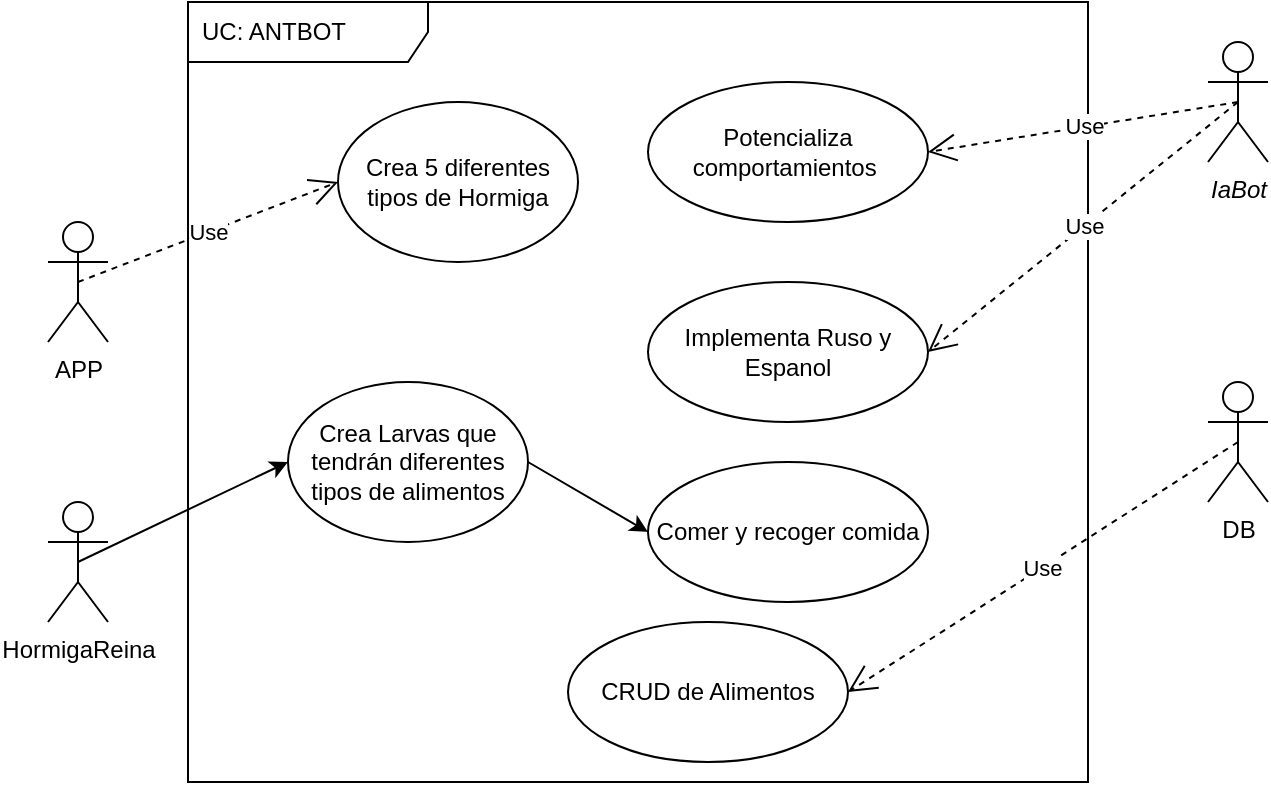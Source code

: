 <mxfile>
    <diagram id="_Y_dve3ekHVDtDZEjBDp" name="Page-1">
        <mxGraphModel dx="1040" dy="464" grid="1" gridSize="10" guides="1" tooltips="1" connect="1" arrows="1" fold="1" page="1" pageScale="1" pageWidth="850" pageHeight="1100" math="0" shadow="0">
            <root>
                <mxCell id="0"/>
                <mxCell id="1" parent="0"/>
                <mxCell id="2" value="UC: ANTBOT" style="shape=umlFrame;whiteSpace=wrap;html=1;width=120;height=30;boundedLbl=1;verticalAlign=middle;align=left;spacingLeft=5;" parent="1" vertex="1">
                    <mxGeometry x="230" y="110" width="450" height="390" as="geometry"/>
                </mxCell>
                <mxCell id="9" value="Potencializa comportamientos&amp;nbsp;" style="ellipse;whiteSpace=wrap;html=1;" parent="1" vertex="1">
                    <mxGeometry x="460" y="150" width="140" height="70" as="geometry"/>
                </mxCell>
                <mxCell id="11" value="APP" style="shape=umlActor;verticalLabelPosition=bottom;verticalAlign=top;html=1;" parent="1" vertex="1">
                    <mxGeometry x="160" y="220" width="30" height="60" as="geometry"/>
                </mxCell>
                <mxCell id="20" value="DB" style="shape=umlActor;verticalLabelPosition=bottom;verticalAlign=top;html=1;" parent="1" vertex="1">
                    <mxGeometry x="740" y="300" width="30" height="60" as="geometry"/>
                </mxCell>
                <mxCell id="25" value="Crea 5 diferentes tipos de Hormiga" style="ellipse;whiteSpace=wrap;html=1;" parent="1" vertex="1">
                    <mxGeometry x="305" y="160" width="120" height="80" as="geometry"/>
                </mxCell>
                <mxCell id="29" value="CRUD de Alimentos" style="ellipse;whiteSpace=wrap;html=1;" parent="1" vertex="1">
                    <mxGeometry x="420" y="420" width="140" height="70" as="geometry"/>
                </mxCell>
                <mxCell id="32" value="Use" style="endArrow=open;endSize=12;dashed=1;html=1;exitX=0.5;exitY=0.5;exitDx=0;exitDy=0;exitPerimeter=0;entryX=0;entryY=0.5;entryDx=0;entryDy=0;" parent="1" source="11" target="25" edge="1">
                    <mxGeometry width="160" relative="1" as="geometry">
                        <mxPoint x="150" y="390" as="sourcePoint"/>
                        <mxPoint x="310" y="390" as="targetPoint"/>
                    </mxGeometry>
                </mxCell>
                <mxCell id="35" value="Use" style="endArrow=open;endSize=12;dashed=1;html=1;exitX=0.5;exitY=0.5;exitDx=0;exitDy=0;exitPerimeter=0;entryX=1;entryY=0.5;entryDx=0;entryDy=0;" parent="1" source="20" target="29" edge="1">
                    <mxGeometry width="160" relative="1" as="geometry">
                        <mxPoint x="670" y="320" as="sourcePoint"/>
                        <mxPoint x="830" y="320" as="targetPoint"/>
                    </mxGeometry>
                </mxCell>
                <mxCell id="41" value="&lt;i&gt;IaBot&lt;/i&gt;" style="shape=umlActor;verticalLabelPosition=bottom;verticalAlign=top;html=1;" parent="1" vertex="1">
                    <mxGeometry x="740" y="130" width="30" height="60" as="geometry"/>
                </mxCell>
                <mxCell id="42" value="Use" style="endArrow=open;endSize=12;dashed=1;html=1;exitX=0.5;exitY=0.5;exitDx=0;exitDy=0;exitPerimeter=0;entryX=1;entryY=0.5;entryDx=0;entryDy=0;" parent="1" source="41" target="9" edge="1">
                    <mxGeometry width="160" relative="1" as="geometry">
                        <mxPoint x="765" y="230" as="sourcePoint"/>
                        <mxPoint x="580" y="425" as="targetPoint"/>
                    </mxGeometry>
                </mxCell>
                <mxCell id="60" style="edgeStyle=none;html=1;exitX=0.5;exitY=0.5;exitDx=0;exitDy=0;exitPerimeter=0;entryX=0;entryY=0.5;entryDx=0;entryDy=0;" edge="1" parent="1" source="55" target="59">
                    <mxGeometry relative="1" as="geometry"/>
                </mxCell>
                <mxCell id="55" value="HormigaReina" style="shape=umlActor;verticalLabelPosition=bottom;verticalAlign=top;html=1;" vertex="1" parent="1">
                    <mxGeometry x="160" y="360" width="30" height="60" as="geometry"/>
                </mxCell>
                <mxCell id="57" value="Implementa Ruso y Espanol" style="ellipse;whiteSpace=wrap;html=1;" vertex="1" parent="1">
                    <mxGeometry x="460" y="250" width="140" height="70" as="geometry"/>
                </mxCell>
                <mxCell id="58" value="Use" style="endArrow=open;endSize=12;dashed=1;html=1;exitX=0.5;exitY=0.5;exitDx=0;exitDy=0;exitPerimeter=0;entryX=1;entryY=0.5;entryDx=0;entryDy=0;" edge="1" parent="1" source="41" target="57">
                    <mxGeometry width="160" relative="1" as="geometry">
                        <mxPoint x="765" y="170" as="sourcePoint"/>
                        <mxPoint x="610" y="195" as="targetPoint"/>
                    </mxGeometry>
                </mxCell>
                <mxCell id="62" style="edgeStyle=none;html=1;exitX=1;exitY=0.5;exitDx=0;exitDy=0;entryX=0;entryY=0.5;entryDx=0;entryDy=0;" edge="1" parent="1" source="59" target="61">
                    <mxGeometry relative="1" as="geometry"/>
                </mxCell>
                <mxCell id="59" value="Crea Larvas que tendrán diferentes tipos de alimentos" style="ellipse;whiteSpace=wrap;html=1;" vertex="1" parent="1">
                    <mxGeometry x="280" y="300" width="120" height="80" as="geometry"/>
                </mxCell>
                <mxCell id="61" value="Comer y recoger comida" style="ellipse;whiteSpace=wrap;html=1;" vertex="1" parent="1">
                    <mxGeometry x="460" y="340" width="140" height="70" as="geometry"/>
                </mxCell>
            </root>
        </mxGraphModel>
    </diagram>
</mxfile>